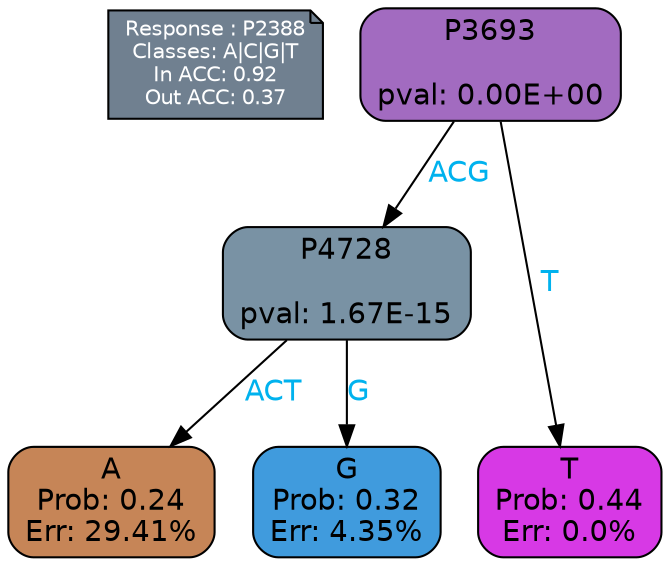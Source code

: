 digraph Tree {
node [shape=box, style="filled, rounded", color="black", fontname=helvetica] ;
graph [ranksep=equally, splines=polylines, bgcolor=transparent, dpi=600] ;
edge [fontname=helvetica] ;
LEGEND [label="Response : P2388
Classes: A|C|G|T
In ACC: 0.92
Out ACC: 0.37
",shape=note,align=left,style=filled,fillcolor="slategray",fontcolor="white",fontsize=10];1 [label="P3693

pval: 0.00E+00", fillcolor="#a26bc0"] ;
2 [label="P4728

pval: 1.67E-15", fillcolor="#7992a4"] ;
3 [label="A
Prob: 0.24
Err: 29.41%", fillcolor="#c68557"] ;
4 [label="G
Prob: 0.32
Err: 4.35%", fillcolor="#409bdd"] ;
5 [label="T
Prob: 0.44
Err: 0.0%", fillcolor="#d739e5"] ;
1 -> 2 [label="ACG",fontcolor=deepskyblue2] ;
1 -> 5 [label="T",fontcolor=deepskyblue2] ;
2 -> 3 [label="ACT",fontcolor=deepskyblue2] ;
2 -> 4 [label="G",fontcolor=deepskyblue2] ;
{rank = same; 3;4;5;}{rank = same; LEGEND;1;}}